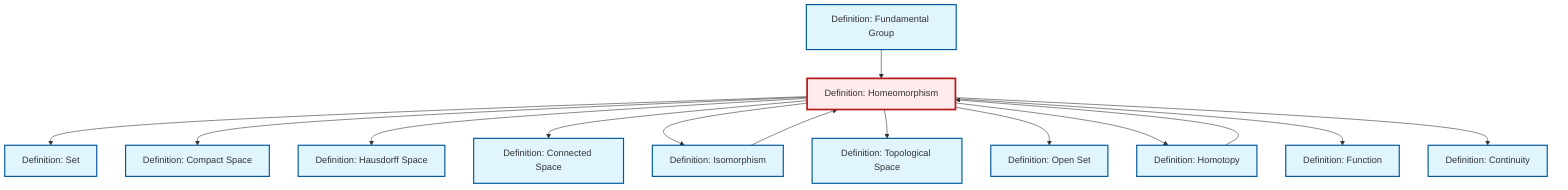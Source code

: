 graph TD
    classDef definition fill:#e1f5fe,stroke:#01579b,stroke-width:2px
    classDef theorem fill:#f3e5f5,stroke:#4a148c,stroke-width:2px
    classDef axiom fill:#fff3e0,stroke:#e65100,stroke-width:2px
    classDef example fill:#e8f5e9,stroke:#1b5e20,stroke-width:2px
    classDef current fill:#ffebee,stroke:#b71c1c,stroke-width:3px
    def-homeomorphism["Definition: Homeomorphism"]:::definition
    def-compact["Definition: Compact Space"]:::definition
    def-function["Definition: Function"]:::definition
    def-connected["Definition: Connected Space"]:::definition
    def-set["Definition: Set"]:::definition
    def-topological-space["Definition: Topological Space"]:::definition
    def-continuity["Definition: Continuity"]:::definition
    def-hausdorff["Definition: Hausdorff Space"]:::definition
    def-open-set["Definition: Open Set"]:::definition
    def-isomorphism["Definition: Isomorphism"]:::definition
    def-fundamental-group["Definition: Fundamental Group"]:::definition
    def-homotopy["Definition: Homotopy"]:::definition
    def-homeomorphism --> def-set
    def-homeomorphism --> def-compact
    def-homotopy --> def-homeomorphism
    def-homeomorphism --> def-hausdorff
    def-homeomorphism --> def-connected
    def-homeomorphism --> def-isomorphism
    def-homeomorphism --> def-topological-space
    def-isomorphism --> def-homeomorphism
    def-homeomorphism --> def-open-set
    def-fundamental-group --> def-homeomorphism
    def-homeomorphism --> def-homotopy
    def-homeomorphism --> def-function
    def-homeomorphism --> def-continuity
    class def-homeomorphism current